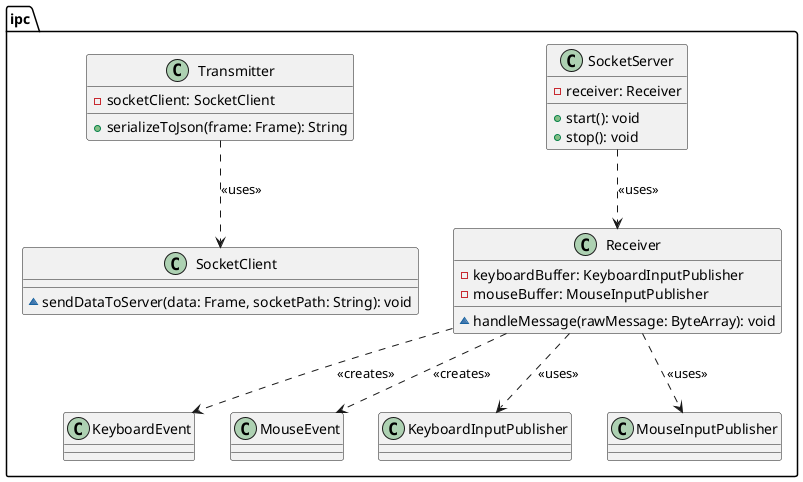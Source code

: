 @startuml
package ipc {
/'
------------------------------
Server
------------------------------
'/
    ' The channel
    class SocketServer {
        -receiver: Receiver
        +start(): void
        +stop(): void
    }
    SocketServer ..> Receiver: <<uses>>

    class Receiver {
        -keyboardBuffer: KeyboardInputPublisher
        -mouseBuffer: MouseInputPublisher
        ~handleMessage(rawMessage: ByteArray): void
    }
    Receiver ..> KeyboardEvent: <<creates>>
    Receiver ..> MouseEvent: <<creates>>
    Receiver ..> KeyboardInputPublisher: <<uses>>
    Receiver ..> MouseInputPublisher: <<uses>>

/'
------------------------------
Client
------------------------------
'/
    ' The channel
    class SocketClient {
        ~sendDataToServer(data: Frame, socketPath: String): void
    }

    class Transmitter {
        -socketClient: SocketClient
        +serializeToJson(frame: Frame): String
    }
    Transmitter ..> SocketClient: <<uses>>
}
@enduml

